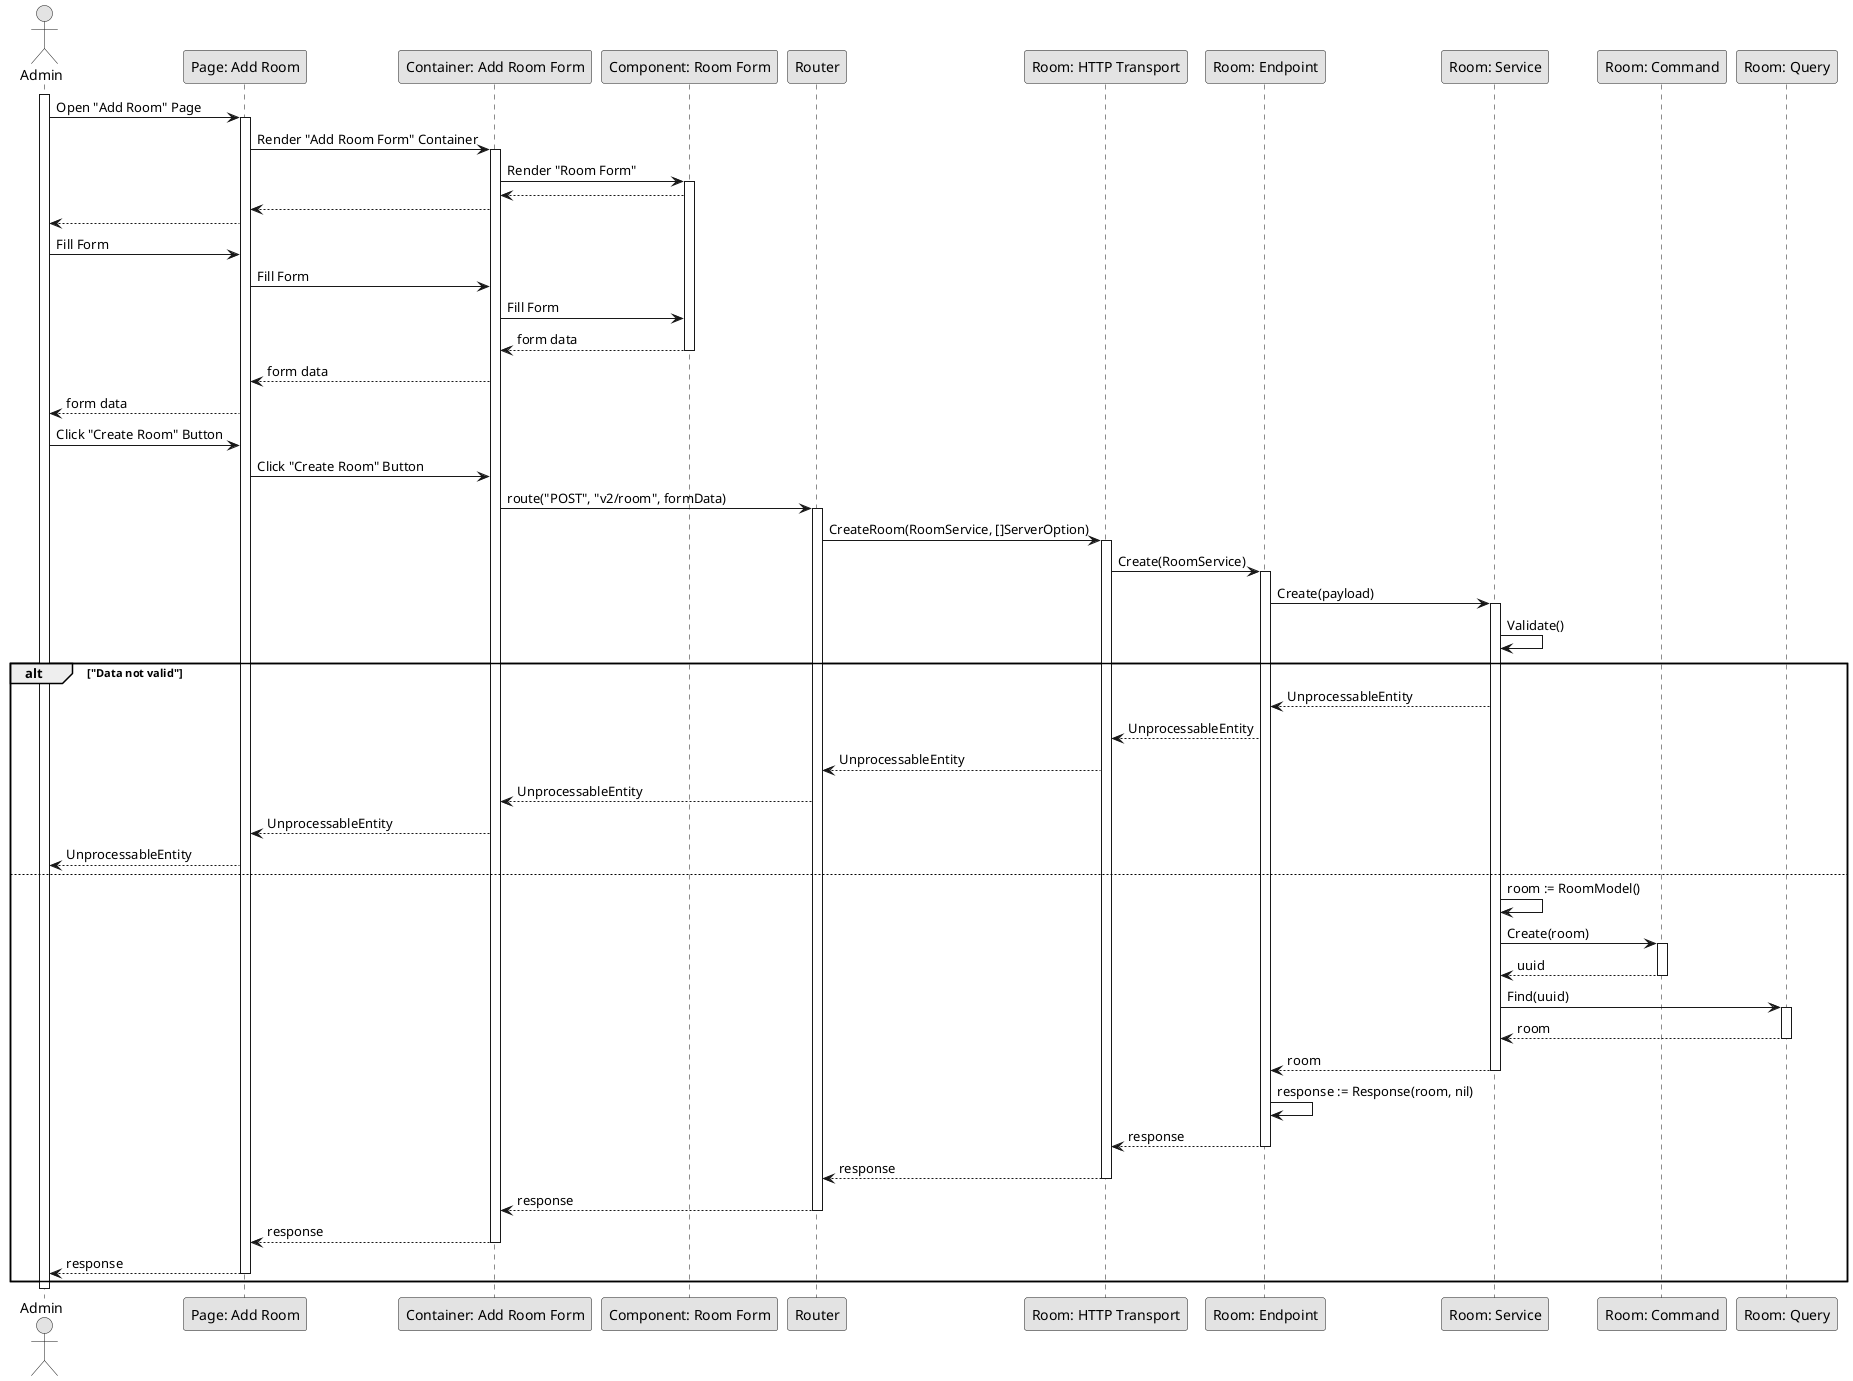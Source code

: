 @startuml CreateRoom

skinparam Monochrome true
skinparam Shadowing false

actor Admin
participant "Page: Add Room" as AddRoomPage
participant "Container: Add Room Form" as AddRoomFormContainer
participant "Component: Room Form" as RoomForm
participant "Router" as Router
participant "Room: HTTP Transport" as RoomHTTPTransport
participant "Room: Endpoint" as RoomEndpoint
participant "Room: Service" as RoomService
participant "Room: Command" as RoomCommand
participant "Room: Query" as RoomQuery

activate Admin

Admin->AddRoomPage: Open "Add Room" Page
activate AddRoomPage
AddRoomPage->AddRoomFormContainer: Render "Add Room Form" Container
activate AddRoomFormContainer
AddRoomFormContainer->RoomForm: Render "Room Form"
activate RoomForm
RoomForm-->AddRoomFormContainer
AddRoomFormContainer-->AddRoomPage
AddRoomPage-->Admin

Admin->AddRoomPage: Fill Form
AddRoomPage->AddRoomFormContainer: Fill Form
AddRoomFormContainer->RoomForm: Fill Form
RoomForm-->AddRoomFormContainer: form data
deactivate RoomForm
AddRoomFormContainer-->AddRoomPage: form data
AddRoomPage-->Admin: form data

Admin->AddRoomPage: Click "Create Room" Button
AddRoomPage->AddRoomFormContainer: Click "Create Room" Button
AddRoomFormContainer->Router: route("POST", "v2/room", formData)
activate Router
Router->RoomHTTPTransport: CreateRoom(RoomService, []ServerOption)
activate RoomHTTPTransport
RoomHTTPTransport->RoomEndpoint: Create(RoomService)
activate RoomEndpoint
RoomEndpoint->RoomService: Create(payload)
activate RoomService
RoomService->RoomService: Validate()

alt "Data not valid"
    RoomService-->RoomEndpoint: UnprocessableEntity
    RoomEndpoint-->RoomHTTPTransport: UnprocessableEntity
    RoomHTTPTransport-->Router: UnprocessableEntity
    Router-->AddRoomFormContainer: UnprocessableEntity
    AddRoomFormContainer-->AddRoomPage: UnprocessableEntity
    AddRoomPage-->Admin: UnprocessableEntity
else
    RoomService->RoomService: room := RoomModel()
    RoomService->RoomCommand: Create(room)
    activate RoomCommand
    RoomCommand-->RoomService: uuid
    deactivate RoomCommand
    RoomService->RoomQuery: Find(uuid)
    activate RoomQuery
    RoomQuery-->RoomService: room
    deactivate RoomQuery
    RoomService-->RoomEndpoint: room
    deactivate RoomService
    RoomEndpoint->RoomEndpoint: response := Response(room, nil)
    RoomEndpoint-->RoomHTTPTransport: response
    deactivate RoomEndpoint
    RoomHTTPTransport-->Router: response
    deactivate RoomHTTPTransport
    Router-->AddRoomFormContainer: response
    deactivate Router
    AddRoomFormContainer-->AddRoomPage: response
    deactivate AddRoomFormContainer
    AddRoomPage-->Admin: response
    deactivate AddRoomPage
end

deactivate Admin

@enduml